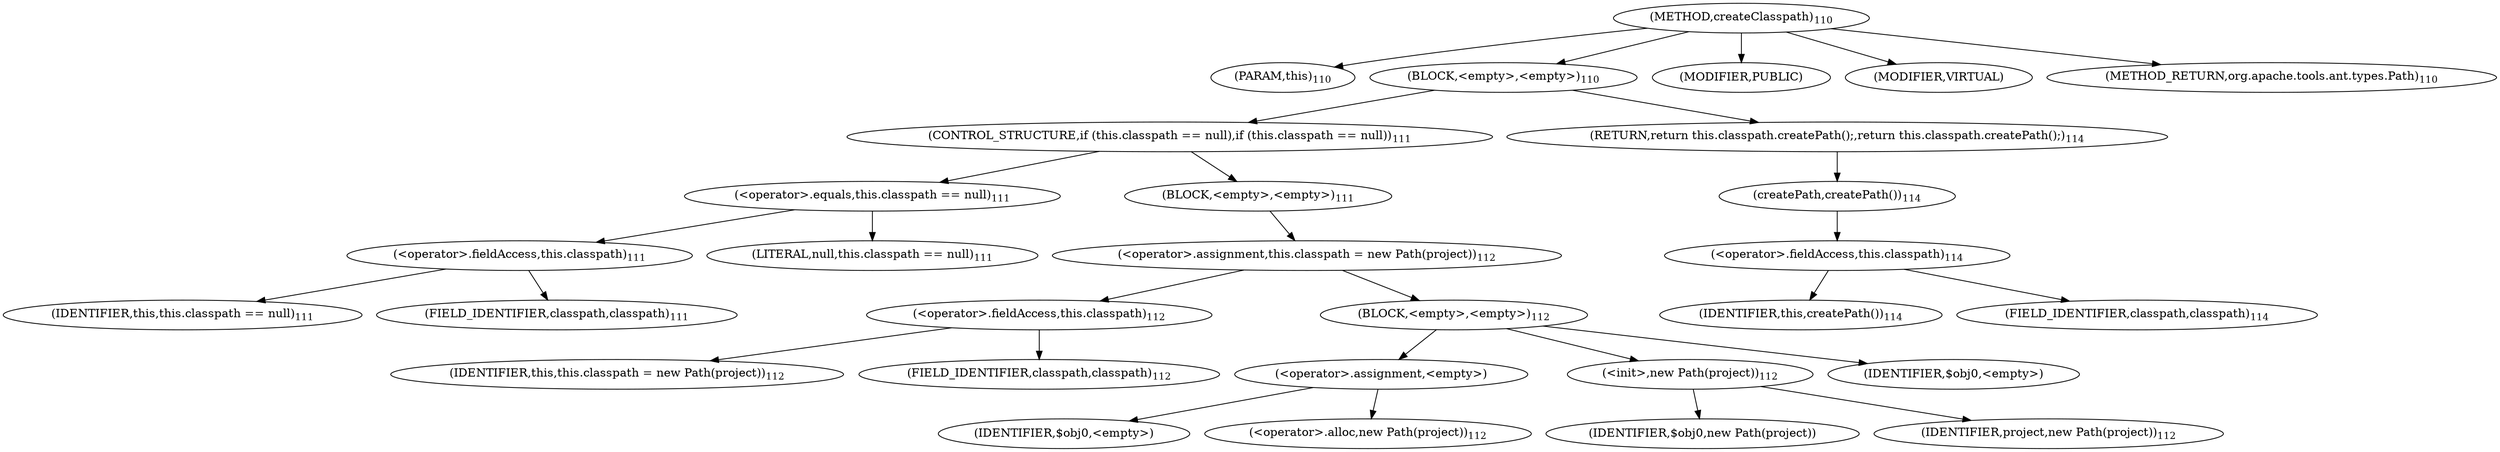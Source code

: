 digraph "createClasspath" {  
"138" [label = <(METHOD,createClasspath)<SUB>110</SUB>> ]
"6" [label = <(PARAM,this)<SUB>110</SUB>> ]
"139" [label = <(BLOCK,&lt;empty&gt;,&lt;empty&gt;)<SUB>110</SUB>> ]
"140" [label = <(CONTROL_STRUCTURE,if (this.classpath == null),if (this.classpath == null))<SUB>111</SUB>> ]
"141" [label = <(&lt;operator&gt;.equals,this.classpath == null)<SUB>111</SUB>> ]
"142" [label = <(&lt;operator&gt;.fieldAccess,this.classpath)<SUB>111</SUB>> ]
"5" [label = <(IDENTIFIER,this,this.classpath == null)<SUB>111</SUB>> ]
"143" [label = <(FIELD_IDENTIFIER,classpath,classpath)<SUB>111</SUB>> ]
"144" [label = <(LITERAL,null,this.classpath == null)<SUB>111</SUB>> ]
"145" [label = <(BLOCK,&lt;empty&gt;,&lt;empty&gt;)<SUB>111</SUB>> ]
"146" [label = <(&lt;operator&gt;.assignment,this.classpath = new Path(project))<SUB>112</SUB>> ]
"147" [label = <(&lt;operator&gt;.fieldAccess,this.classpath)<SUB>112</SUB>> ]
"7" [label = <(IDENTIFIER,this,this.classpath = new Path(project))<SUB>112</SUB>> ]
"148" [label = <(FIELD_IDENTIFIER,classpath,classpath)<SUB>112</SUB>> ]
"149" [label = <(BLOCK,&lt;empty&gt;,&lt;empty&gt;)<SUB>112</SUB>> ]
"150" [label = <(&lt;operator&gt;.assignment,&lt;empty&gt;)> ]
"151" [label = <(IDENTIFIER,$obj0,&lt;empty&gt;)> ]
"152" [label = <(&lt;operator&gt;.alloc,new Path(project))<SUB>112</SUB>> ]
"153" [label = <(&lt;init&gt;,new Path(project))<SUB>112</SUB>> ]
"154" [label = <(IDENTIFIER,$obj0,new Path(project))> ]
"155" [label = <(IDENTIFIER,project,new Path(project))<SUB>112</SUB>> ]
"156" [label = <(IDENTIFIER,$obj0,&lt;empty&gt;)> ]
"157" [label = <(RETURN,return this.classpath.createPath();,return this.classpath.createPath();)<SUB>114</SUB>> ]
"158" [label = <(createPath,createPath())<SUB>114</SUB>> ]
"159" [label = <(&lt;operator&gt;.fieldAccess,this.classpath)<SUB>114</SUB>> ]
"8" [label = <(IDENTIFIER,this,createPath())<SUB>114</SUB>> ]
"160" [label = <(FIELD_IDENTIFIER,classpath,classpath)<SUB>114</SUB>> ]
"161" [label = <(MODIFIER,PUBLIC)> ]
"162" [label = <(MODIFIER,VIRTUAL)> ]
"163" [label = <(METHOD_RETURN,org.apache.tools.ant.types.Path)<SUB>110</SUB>> ]
  "138" -> "6" 
  "138" -> "139" 
  "138" -> "161" 
  "138" -> "162" 
  "138" -> "163" 
  "139" -> "140" 
  "139" -> "157" 
  "140" -> "141" 
  "140" -> "145" 
  "141" -> "142" 
  "141" -> "144" 
  "142" -> "5" 
  "142" -> "143" 
  "145" -> "146" 
  "146" -> "147" 
  "146" -> "149" 
  "147" -> "7" 
  "147" -> "148" 
  "149" -> "150" 
  "149" -> "153" 
  "149" -> "156" 
  "150" -> "151" 
  "150" -> "152" 
  "153" -> "154" 
  "153" -> "155" 
  "157" -> "158" 
  "158" -> "159" 
  "159" -> "8" 
  "159" -> "160" 
}

